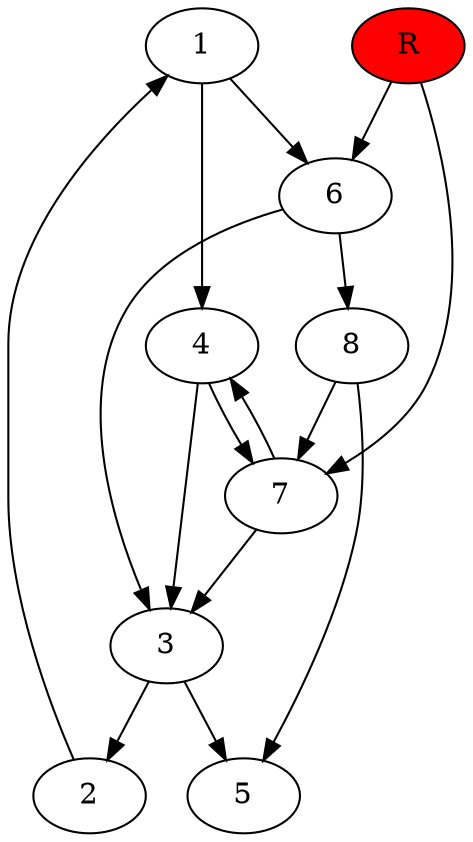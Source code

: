 digraph prb36707 {
	1
	2
	3
	4
	5
	6
	7
	8
	R [fillcolor="#ff0000" style=filled]
	1 -> 4
	1 -> 6
	2 -> 1
	3 -> 2
	3 -> 5
	4 -> 3
	4 -> 7
	6 -> 3
	6 -> 8
	7 -> 3
	7 -> 4
	8 -> 5
	8 -> 7
	R -> 6
	R -> 7
}
